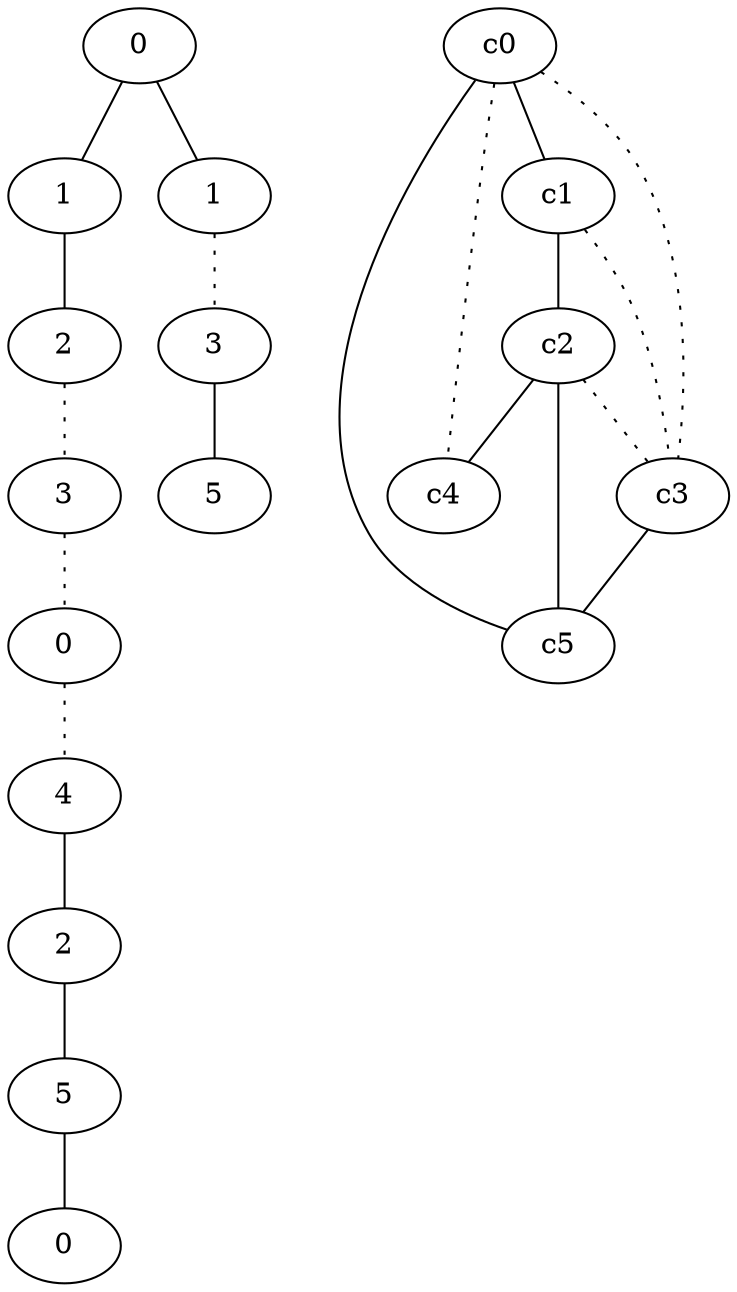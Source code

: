 graph {
a0[label=0];
a1[label=1];
a2[label=2];
a3[label=3];
a4[label=0];
a5[label=4];
a6[label=2];
a7[label=5];
a8[label=0];
a9[label=1];
a10[label=3];
a11[label=5];
a0 -- a1;
a0 -- a9;
a1 -- a2;
a2 -- a3 [style=dotted];
a3 -- a4 [style=dotted];
a4 -- a5 [style=dotted];
a5 -- a6;
a6 -- a7;
a7 -- a8;
a9 -- a10 [style=dotted];
a10 -- a11;
c0 -- c1;
c0 -- c3 [style=dotted];
c0 -- c4 [style=dotted];
c0 -- c5;
c1 -- c2;
c1 -- c3 [style=dotted];
c2 -- c3 [style=dotted];
c2 -- c4;
c2 -- c5;
c3 -- c5;
}
